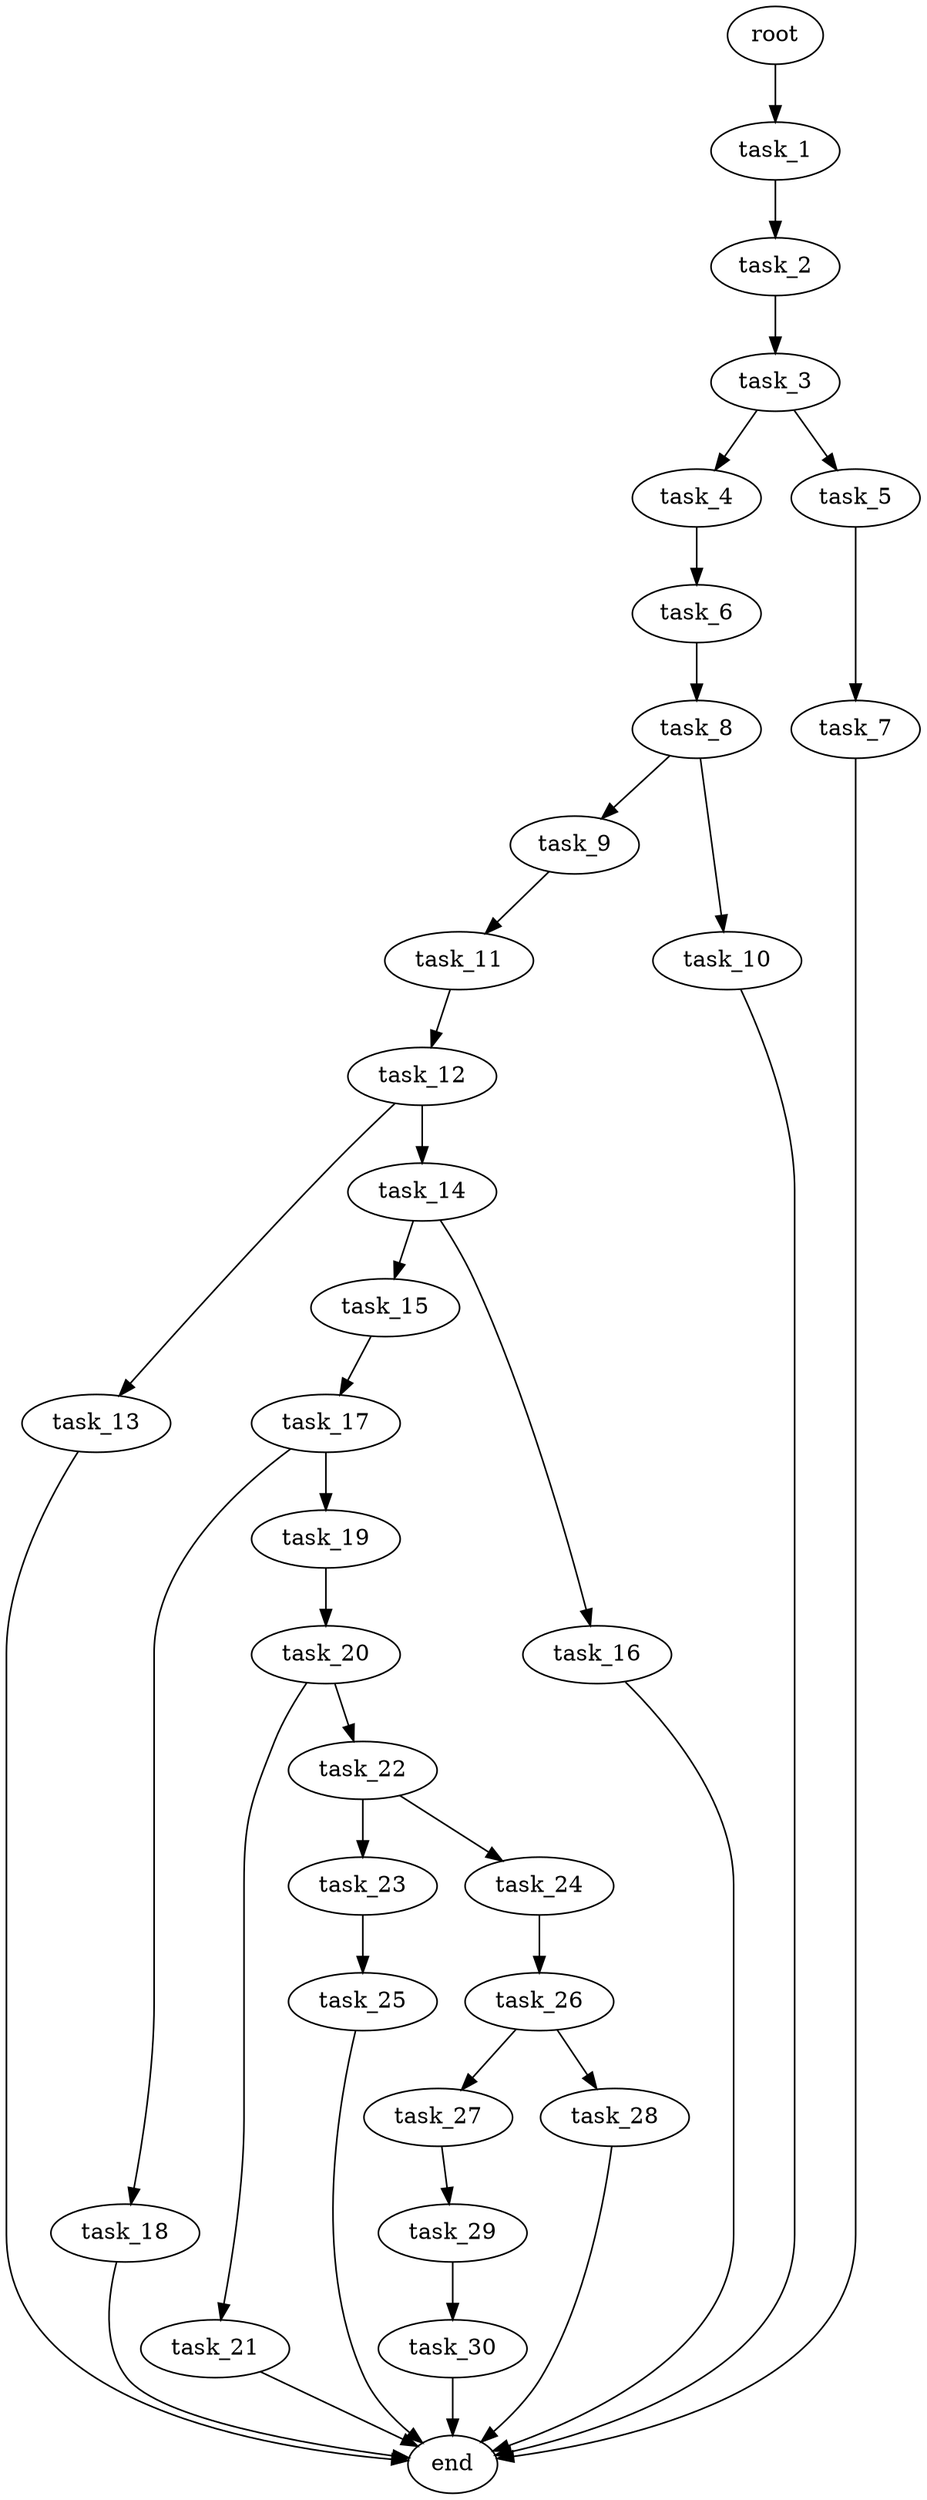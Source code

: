 digraph G {
  root [size="0.000000e+00"];
  task_1 [size="6.905070e+10"];
  task_2 [size="8.479073e+10"];
  task_3 [size="6.584395e+10"];
  task_4 [size="3.017192e+10"];
  task_5 [size="5.177974e+10"];
  task_6 [size="5.095716e+10"];
  task_7 [size="7.478689e+10"];
  task_8 [size="2.956125e+10"];
  task_9 [size="5.466367e+09"];
  task_10 [size="8.979228e+10"];
  task_11 [size="9.546760e+10"];
  task_12 [size="4.949382e+10"];
  task_13 [size="1.128324e+10"];
  task_14 [size="4.996326e+10"];
  task_15 [size="5.939704e+10"];
  task_16 [size="5.283337e+10"];
  task_17 [size="9.776992e+10"];
  task_18 [size="9.868838e+10"];
  task_19 [size="9.339310e+10"];
  task_20 [size="1.320697e+10"];
  task_21 [size="8.608279e+10"];
  task_22 [size="5.684236e+10"];
  task_23 [size="3.654759e+10"];
  task_24 [size="6.829738e+10"];
  task_25 [size="7.627497e+10"];
  task_26 [size="9.544575e+10"];
  task_27 [size="7.703900e+10"];
  task_28 [size="1.678773e+09"];
  task_29 [size="6.762582e+09"];
  task_30 [size="2.622591e+10"];
  end [size="0.000000e+00"];

  root -> task_1 [size="1.000000e-12"];
  task_1 -> task_2 [size="8.479073e+08"];
  task_2 -> task_3 [size="6.584395e+08"];
  task_3 -> task_4 [size="3.017192e+08"];
  task_3 -> task_5 [size="5.177974e+08"];
  task_4 -> task_6 [size="5.095716e+08"];
  task_5 -> task_7 [size="7.478689e+08"];
  task_6 -> task_8 [size="2.956125e+08"];
  task_7 -> end [size="1.000000e-12"];
  task_8 -> task_9 [size="5.466367e+07"];
  task_8 -> task_10 [size="8.979228e+08"];
  task_9 -> task_11 [size="9.546760e+08"];
  task_10 -> end [size="1.000000e-12"];
  task_11 -> task_12 [size="4.949382e+08"];
  task_12 -> task_13 [size="1.128324e+08"];
  task_12 -> task_14 [size="4.996326e+08"];
  task_13 -> end [size="1.000000e-12"];
  task_14 -> task_15 [size="5.939704e+08"];
  task_14 -> task_16 [size="5.283337e+08"];
  task_15 -> task_17 [size="9.776992e+08"];
  task_16 -> end [size="1.000000e-12"];
  task_17 -> task_18 [size="9.868838e+08"];
  task_17 -> task_19 [size="9.339310e+08"];
  task_18 -> end [size="1.000000e-12"];
  task_19 -> task_20 [size="1.320697e+08"];
  task_20 -> task_21 [size="8.608279e+08"];
  task_20 -> task_22 [size="5.684236e+08"];
  task_21 -> end [size="1.000000e-12"];
  task_22 -> task_23 [size="3.654759e+08"];
  task_22 -> task_24 [size="6.829738e+08"];
  task_23 -> task_25 [size="7.627497e+08"];
  task_24 -> task_26 [size="9.544575e+08"];
  task_25 -> end [size="1.000000e-12"];
  task_26 -> task_27 [size="7.703900e+08"];
  task_26 -> task_28 [size="1.678773e+07"];
  task_27 -> task_29 [size="6.762582e+07"];
  task_28 -> end [size="1.000000e-12"];
  task_29 -> task_30 [size="2.622591e+08"];
  task_30 -> end [size="1.000000e-12"];
}
